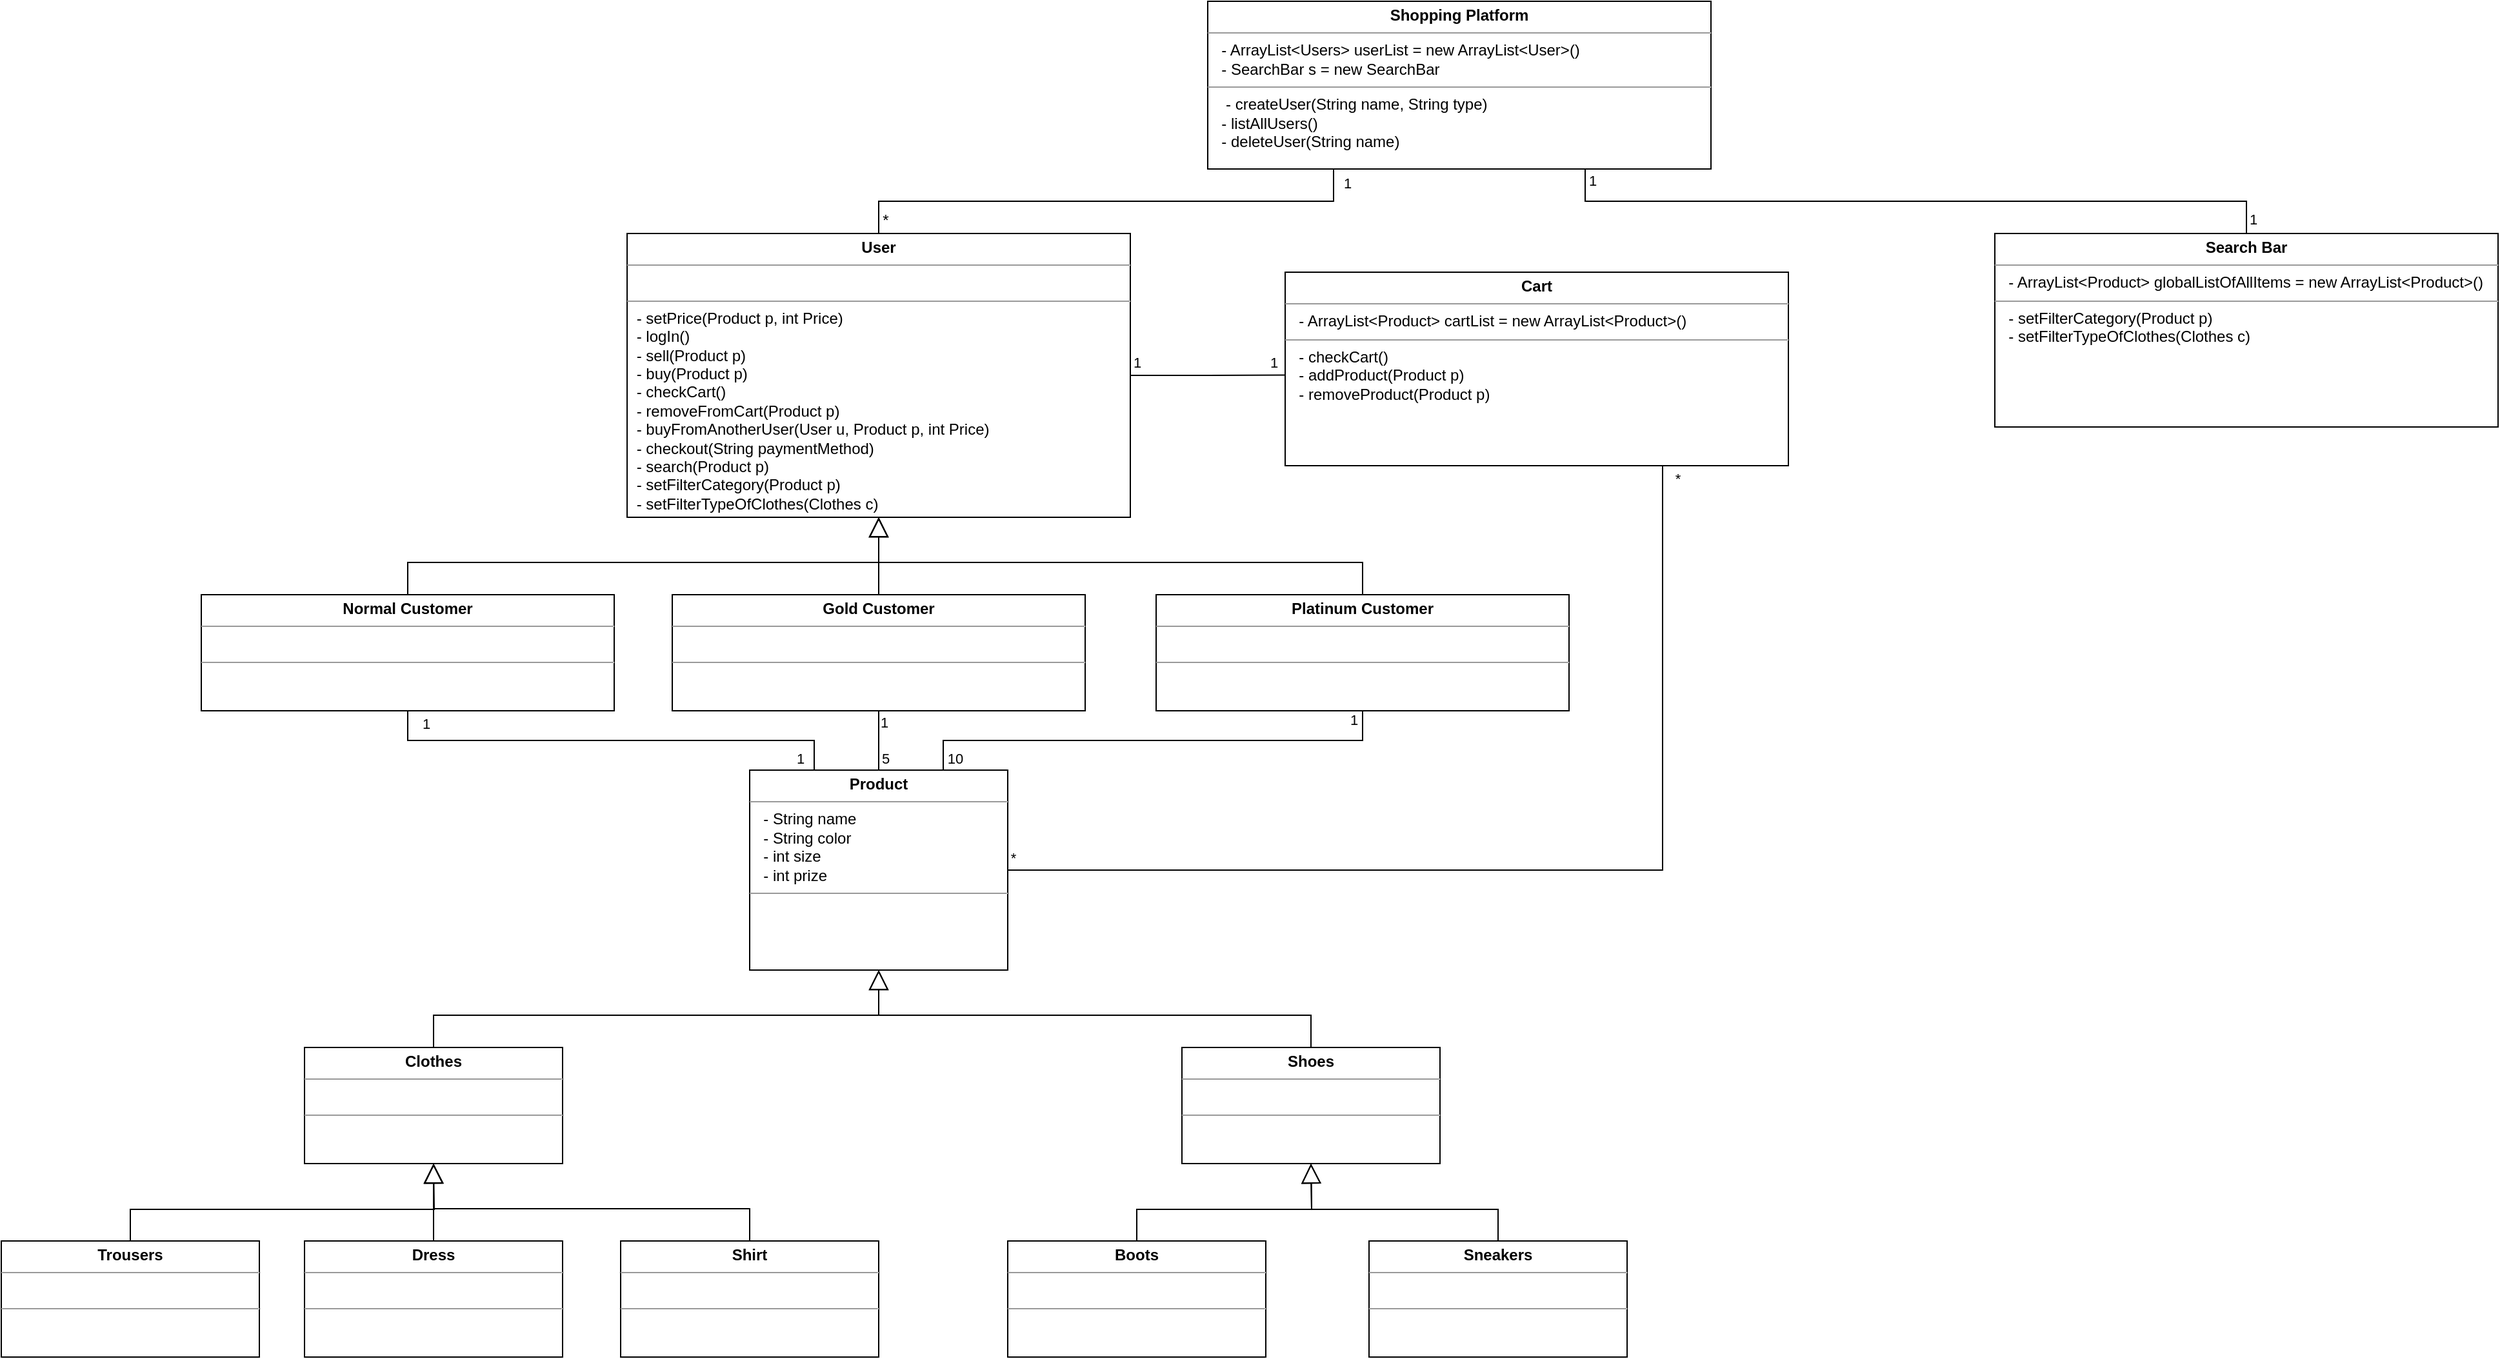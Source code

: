 <mxfile version="14.0.0" type="device"><diagram id="9dw97MNldqjv4fINuZMA" name="Page-1"><mxGraphModel dx="771" dy="448" grid="1" gridSize="10" guides="1" tooltips="1" connect="1" arrows="1" fold="1" page="1" pageScale="1" pageWidth="2336" pageHeight="1654" math="0" shadow="0"><root><mxCell id="0"/><mxCell id="1" parent="0"/><mxCell id="__ZSjrGeY3GL_7-INzTk-33" style="edgeStyle=orthogonalEdgeStyle;rounded=0;orthogonalLoop=1;jettySize=auto;html=1;exitX=1;exitY=0.5;exitDx=0;exitDy=0;endArrow=none;endFill=0;endSize=13;strokeWidth=1;" edge="1" parent="1" source="__ZSjrGeY3GL_7-INzTk-1"><mxGeometry relative="1" as="geometry"><mxPoint x="1196" y="529.765" as="targetPoint"/></mxGeometry></mxCell><mxCell id="__ZSjrGeY3GL_7-INzTk-51" value="1" style="edgeLabel;html=1;align=center;verticalAlign=middle;resizable=0;points=[];" vertex="1" connectable="0" parent="__ZSjrGeY3GL_7-INzTk-33"><mxGeometry x="-0.921" y="2" relative="1" as="geometry"><mxPoint y="-8" as="offset"/></mxGeometry></mxCell><mxCell id="__ZSjrGeY3GL_7-INzTk-52" value="1" style="edgeLabel;html=1;align=center;verticalAlign=middle;resizable=0;points=[];" vertex="1" connectable="0" parent="__ZSjrGeY3GL_7-INzTk-33"><mxGeometry x="0.846" relative="1" as="geometry"><mxPoint y="-9.77" as="offset"/></mxGeometry></mxCell><mxCell id="__ZSjrGeY3GL_7-INzTk-35" style="edgeStyle=orthogonalEdgeStyle;rounded=0;orthogonalLoop=1;jettySize=auto;html=1;exitX=0.5;exitY=0;exitDx=0;exitDy=0;entryX=0.25;entryY=1;entryDx=0;entryDy=0;endArrow=none;endFill=0;endSize=13;strokeWidth=1;" edge="1" parent="1" source="__ZSjrGeY3GL_7-INzTk-1" target="__ZSjrGeY3GL_7-INzTk-13"><mxGeometry relative="1" as="geometry"/></mxCell><mxCell id="__ZSjrGeY3GL_7-INzTk-36" value="1" style="edgeLabel;html=1;align=center;verticalAlign=middle;resizable=0;points=[];" vertex="1" connectable="0" parent="__ZSjrGeY3GL_7-INzTk-35"><mxGeometry x="0.967" y="-10" relative="1" as="geometry"><mxPoint y="4" as="offset"/></mxGeometry></mxCell><mxCell id="__ZSjrGeY3GL_7-INzTk-1" value="&lt;p style=&quot;margin: 0px ; margin-top: 4px ; text-align: center&quot;&gt;&lt;b&gt;User&lt;/b&gt;&lt;/p&gt;&lt;hr size=&quot;1&quot;&gt;&lt;p style=&quot;margin: 0px ; margin-left: 4px&quot;&gt;&lt;br&gt;&lt;/p&gt;&lt;hr size=&quot;1&quot;&gt;&lt;p style=&quot;margin: 0px ; margin-left: 4px&quot;&gt;&amp;nbsp;- setPrice(Product p, int Price)&lt;/p&gt;&lt;p style=&quot;margin: 0px ; margin-left: 4px&quot;&gt;&amp;nbsp;- logIn()&lt;/p&gt;&lt;p style=&quot;margin: 0px ; margin-left: 4px&quot;&gt;&amp;nbsp;- sell(Product p)&lt;/p&gt;&lt;p style=&quot;margin: 0px ; margin-left: 4px&quot;&gt;&amp;nbsp;- buy(Product p)&lt;/p&gt;&lt;p style=&quot;margin: 0px ; margin-left: 4px&quot;&gt;&amp;nbsp;- checkCart()&lt;/p&gt;&lt;p style=&quot;margin: 0px ; margin-left: 4px&quot;&gt;&amp;nbsp;- removeFromCart(Product p)&lt;/p&gt;&lt;p style=&quot;margin: 0px ; margin-left: 4px&quot;&gt;&amp;nbsp;- buyFromAnotherUser(User u, Product p, int Price)&lt;/p&gt;&lt;p style=&quot;margin: 0px ; margin-left: 4px&quot;&gt;&amp;nbsp;- checkout(String paymentMethod)&lt;/p&gt;&lt;p style=&quot;margin: 0px ; margin-left: 4px&quot;&gt;&amp;nbsp;- search(Product p)&lt;/p&gt;&lt;p style=&quot;margin: 0px ; margin-left: 4px&quot;&gt;&amp;nbsp;- setFilterCategory(Product p)&lt;/p&gt;&lt;p style=&quot;margin: 0px ; margin-left: 4px&quot;&gt;&lt;/p&gt;&lt;p style=&quot;margin: 0px ; margin-left: 4px&quot;&gt;&amp;nbsp;- setFilterTypeOfClothes(Clothes c)&lt;/p&gt;" style="verticalAlign=top;align=left;overflow=fill;fontSize=12;fontFamily=Helvetica;html=1;" vertex="1" parent="1"><mxGeometry x="686" y="420" width="390" height="220" as="geometry"/></mxCell><mxCell id="__ZSjrGeY3GL_7-INzTk-3" value="&lt;p style=&quot;margin: 0px ; margin-top: 4px ; text-align: center&quot;&gt;&lt;b&gt;Search Bar&lt;/b&gt;&lt;/p&gt;&lt;hr size=&quot;1&quot;&gt;&lt;p style=&quot;margin: 0px ; margin-left: 4px&quot;&gt;&amp;nbsp; - ArrayList&amp;lt;Product&amp;gt; globalListOfAllItems = new ArrayList&amp;lt;Product&amp;gt;()&lt;br&gt;&lt;/p&gt;&lt;hr size=&quot;1&quot;&gt;&lt;p style=&quot;margin: 0px ; margin-left: 4px&quot;&gt;&amp;nbsp; - setFilterCategory(Product p)&lt;/p&gt;&lt;p style=&quot;margin: 0px ; margin-left: 4px&quot;&gt;&amp;nbsp; - setFilterTypeOfClothes(Clothes c)&lt;/p&gt;" style="verticalAlign=top;align=left;overflow=fill;fontSize=12;fontFamily=Helvetica;html=1;" vertex="1" parent="1"><mxGeometry x="1746" y="420" width="390" height="150" as="geometry"/></mxCell><mxCell id="__ZSjrGeY3GL_7-INzTk-8" style="edgeStyle=orthogonalEdgeStyle;rounded=0;orthogonalLoop=1;jettySize=auto;html=1;exitX=0.5;exitY=0;exitDx=0;exitDy=0;entryX=0.5;entryY=1;entryDx=0;entryDy=0;endArrow=block;endFill=0;strokeWidth=1;endSize=13;" edge="1" parent="1" source="__ZSjrGeY3GL_7-INzTk-4" target="__ZSjrGeY3GL_7-INzTk-1"><mxGeometry relative="1" as="geometry"/></mxCell><mxCell id="__ZSjrGeY3GL_7-INzTk-40" style="edgeStyle=orthogonalEdgeStyle;rounded=0;orthogonalLoop=1;jettySize=auto;html=1;exitX=0.5;exitY=1;exitDx=0;exitDy=0;entryX=0.25;entryY=0;entryDx=0;entryDy=0;endArrow=none;endFill=0;endSize=13;strokeWidth=1;" edge="1" parent="1" source="__ZSjrGeY3GL_7-INzTk-4" target="__ZSjrGeY3GL_7-INzTk-14"><mxGeometry relative="1" as="geometry"/></mxCell><mxCell id="__ZSjrGeY3GL_7-INzTk-43" value="1" style="edgeLabel;html=1;align=center;verticalAlign=middle;resizable=0;points=[];" vertex="1" connectable="0" parent="__ZSjrGeY3GL_7-INzTk-40"><mxGeometry x="-0.895" y="2" relative="1" as="geometry"><mxPoint x="12" y="-9.2" as="offset"/></mxGeometry></mxCell><mxCell id="__ZSjrGeY3GL_7-INzTk-46" value="1" style="edgeLabel;html=1;align=center;verticalAlign=middle;resizable=0;points=[];" vertex="1" connectable="0" parent="__ZSjrGeY3GL_7-INzTk-40"><mxGeometry x="0.908" y="-1" relative="1" as="geometry"><mxPoint x="-10" y="7.6" as="offset"/></mxGeometry></mxCell><mxCell id="__ZSjrGeY3GL_7-INzTk-4" value="&lt;p style=&quot;margin: 0px ; margin-top: 4px ; text-align: center&quot;&gt;&lt;b&gt;Normal Customer&lt;/b&gt;&lt;/p&gt;&lt;hr size=&quot;1&quot;&gt;&lt;p style=&quot;margin: 0px ; margin-left: 4px&quot;&gt;&lt;br&gt;&lt;/p&gt;&lt;hr size=&quot;1&quot;&gt;&lt;p style=&quot;margin: 0px ; margin-left: 4px&quot;&gt;&lt;span style=&quot;font-size: 12px&quot;&gt;&lt;br&gt;&lt;/span&gt;&lt;/p&gt;" style="verticalAlign=top;align=left;overflow=fill;fontSize=12;fontFamily=Helvetica;html=1;" vertex="1" parent="1"><mxGeometry x="356" y="700" width="320" height="90" as="geometry"/></mxCell><mxCell id="__ZSjrGeY3GL_7-INzTk-12" style="edgeStyle=orthogonalEdgeStyle;rounded=0;orthogonalLoop=1;jettySize=auto;html=1;exitX=0.5;exitY=0;exitDx=0;exitDy=0;endArrow=block;endFill=0;endSize=13;strokeWidth=1;" edge="1" parent="1" source="__ZSjrGeY3GL_7-INzTk-6" target="__ZSjrGeY3GL_7-INzTk-1"><mxGeometry relative="1" as="geometry"/></mxCell><mxCell id="__ZSjrGeY3GL_7-INzTk-38" style="edgeStyle=orthogonalEdgeStyle;rounded=0;orthogonalLoop=1;jettySize=auto;html=1;exitX=0.5;exitY=1;exitDx=0;exitDy=0;entryX=0.5;entryY=0;entryDx=0;entryDy=0;endArrow=none;endFill=0;endSize=13;strokeWidth=1;" edge="1" parent="1" source="__ZSjrGeY3GL_7-INzTk-6" target="__ZSjrGeY3GL_7-INzTk-14"><mxGeometry relative="1" as="geometry"/></mxCell><mxCell id="__ZSjrGeY3GL_7-INzTk-44" value="1" style="edgeLabel;html=1;align=center;verticalAlign=middle;resizable=0;points=[];" vertex="1" connectable="0" parent="__ZSjrGeY3GL_7-INzTk-38"><mxGeometry x="-0.712" y="2" relative="1" as="geometry"><mxPoint x="2" y="2" as="offset"/></mxGeometry></mxCell><mxCell id="__ZSjrGeY3GL_7-INzTk-49" value="5" style="edgeLabel;html=1;align=center;verticalAlign=middle;resizable=0;points=[];" vertex="1" connectable="0" parent="__ZSjrGeY3GL_7-INzTk-38"><mxGeometry x="0.662" y="1" relative="1" as="geometry"><mxPoint x="4" y="-1" as="offset"/></mxGeometry></mxCell><mxCell id="__ZSjrGeY3GL_7-INzTk-6" value="&lt;p style=&quot;margin: 0px ; margin-top: 4px ; text-align: center&quot;&gt;&lt;b&gt;Gold Customer&lt;/b&gt;&lt;/p&gt;&lt;hr size=&quot;1&quot;&gt;&lt;p style=&quot;margin: 0px ; margin-left: 4px&quot;&gt;&lt;br&gt;&lt;/p&gt;&lt;hr size=&quot;1&quot;&gt;&lt;p style=&quot;margin: 0px ; margin-left: 4px&quot;&gt;&lt;span style=&quot;font-size: 12px&quot;&gt;&lt;br&gt;&lt;/span&gt;&lt;/p&gt;" style="verticalAlign=top;align=left;overflow=fill;fontSize=12;fontFamily=Helvetica;html=1;" vertex="1" parent="1"><mxGeometry x="721" y="700" width="320" height="90" as="geometry"/></mxCell><mxCell id="__ZSjrGeY3GL_7-INzTk-11" style="edgeStyle=orthogonalEdgeStyle;rounded=0;orthogonalLoop=1;jettySize=auto;html=1;exitX=0.5;exitY=0;exitDx=0;exitDy=0;endArrow=block;endFill=0;endSize=13;strokeWidth=1;" edge="1" parent="1" source="__ZSjrGeY3GL_7-INzTk-7" target="__ZSjrGeY3GL_7-INzTk-1"><mxGeometry relative="1" as="geometry"/></mxCell><mxCell id="__ZSjrGeY3GL_7-INzTk-41" style="edgeStyle=orthogonalEdgeStyle;rounded=0;orthogonalLoop=1;jettySize=auto;html=1;exitX=0.5;exitY=1;exitDx=0;exitDy=0;entryX=0.75;entryY=0;entryDx=0;entryDy=0;endArrow=none;endFill=0;endSize=13;strokeWidth=1;" edge="1" parent="1" source="__ZSjrGeY3GL_7-INzTk-7" target="__ZSjrGeY3GL_7-INzTk-14"><mxGeometry relative="1" as="geometry"/></mxCell><mxCell id="__ZSjrGeY3GL_7-INzTk-45" value="1" style="edgeLabel;html=1;align=center;verticalAlign=middle;resizable=0;points=[];" vertex="1" connectable="0" parent="__ZSjrGeY3GL_7-INzTk-41"><mxGeometry x="-0.971" y="-1" relative="1" as="geometry"><mxPoint x="-6" y="1" as="offset"/></mxGeometry></mxCell><mxCell id="__ZSjrGeY3GL_7-INzTk-50" value="10" style="edgeLabel;html=1;align=center;verticalAlign=middle;resizable=0;points=[];" vertex="1" connectable="0" parent="__ZSjrGeY3GL_7-INzTk-41"><mxGeometry x="0.969" y="1" relative="1" as="geometry"><mxPoint x="8" y="-3.2" as="offset"/></mxGeometry></mxCell><mxCell id="__ZSjrGeY3GL_7-INzTk-7" value="&lt;p style=&quot;margin: 0px ; margin-top: 4px ; text-align: center&quot;&gt;&lt;b&gt;Platinum Customer&lt;/b&gt;&lt;/p&gt;&lt;hr size=&quot;1&quot;&gt;&lt;p style=&quot;margin: 0px ; margin-left: 4px&quot;&gt;&lt;br&gt;&lt;/p&gt;&lt;hr size=&quot;1&quot;&gt;&lt;p style=&quot;margin: 0px ; margin-left: 4px&quot;&gt;&lt;span style=&quot;font-size: 12px&quot;&gt;&lt;br&gt;&lt;/span&gt;&lt;/p&gt;" style="verticalAlign=top;align=left;overflow=fill;fontSize=12;fontFamily=Helvetica;html=1;" vertex="1" parent="1"><mxGeometry x="1096" y="700" width="320" height="90" as="geometry"/></mxCell><mxCell id="__ZSjrGeY3GL_7-INzTk-39" style="edgeStyle=orthogonalEdgeStyle;rounded=0;orthogonalLoop=1;jettySize=auto;html=1;exitX=0.75;exitY=1;exitDx=0;exitDy=0;entryX=0.5;entryY=0;entryDx=0;entryDy=0;endArrow=none;endFill=0;endSize=13;strokeWidth=1;" edge="1" parent="1" source="__ZSjrGeY3GL_7-INzTk-13" target="__ZSjrGeY3GL_7-INzTk-3"><mxGeometry relative="1" as="geometry"/></mxCell><mxCell id="__ZSjrGeY3GL_7-INzTk-53" value="1" style="edgeLabel;html=1;align=center;verticalAlign=middle;resizable=0;points=[];" vertex="1" connectable="0" parent="__ZSjrGeY3GL_7-INzTk-39"><mxGeometry x="-0.985" relative="1" as="geometry"><mxPoint x="5.5" y="4.6" as="offset"/></mxGeometry></mxCell><mxCell id="__ZSjrGeY3GL_7-INzTk-54" value="1" style="edgeLabel;html=1;align=center;verticalAlign=middle;resizable=0;points=[];" vertex="1" connectable="0" parent="__ZSjrGeY3GL_7-INzTk-39"><mxGeometry x="0.955" y="3" relative="1" as="geometry"><mxPoint x="2" y="1.48" as="offset"/></mxGeometry></mxCell><mxCell id="__ZSjrGeY3GL_7-INzTk-13" value="&lt;p style=&quot;margin: 0px ; margin-top: 4px ; text-align: center&quot;&gt;&lt;b&gt;Shopping Platform&lt;/b&gt;&lt;/p&gt;&lt;hr size=&quot;1&quot;&gt;&lt;p style=&quot;margin: 0px ; margin-left: 4px&quot;&gt;&amp;nbsp; - ArrayList&amp;lt;Users&amp;gt; userList = new ArrayList&amp;lt;User&amp;gt;()&lt;/p&gt;&lt;p style=&quot;margin: 0px ; margin-left: 4px&quot;&gt;&amp;nbsp; - SearchBar s = new SearchBar&lt;/p&gt;&lt;hr size=&quot;1&quot;&gt;&lt;p style=&quot;margin: 0px ; margin-left: 4px&quot;&gt;&amp;nbsp;&lt;span&gt;&amp;nbsp; - createUser(String name, String type)&lt;/span&gt;&lt;/p&gt;&lt;p style=&quot;margin: 0px ; margin-left: 4px&quot;&gt;&amp;nbsp; - listAllUsers()&lt;/p&gt;&lt;p style=&quot;margin: 0px ; margin-left: 4px&quot;&gt;&amp;nbsp; - deleteUser(String name)&lt;/p&gt;" style="verticalAlign=top;align=left;overflow=fill;fontSize=12;fontFamily=Helvetica;html=1;" vertex="1" parent="1"><mxGeometry x="1136" y="240" width="390" height="130" as="geometry"/></mxCell><mxCell id="__ZSjrGeY3GL_7-INzTk-14" value="&lt;p style=&quot;margin: 0px ; margin-top: 4px ; text-align: center&quot;&gt;&lt;b&gt;Product&lt;/b&gt;&lt;/p&gt;&lt;hr size=&quot;1&quot;&gt;&lt;p style=&quot;margin: 0px ; margin-left: 4px&quot;&gt;&amp;nbsp; - String name&lt;/p&gt;&lt;p style=&quot;margin: 0px ; margin-left: 4px&quot;&gt;&amp;nbsp; - String color&lt;/p&gt;&lt;p style=&quot;margin: 0px ; margin-left: 4px&quot;&gt;&amp;nbsp; - int size&lt;/p&gt;&lt;p style=&quot;margin: 0px ; margin-left: 4px&quot;&gt;&amp;nbsp; - int prize&lt;/p&gt;&lt;hr size=&quot;1&quot;&gt;&lt;p style=&quot;margin: 0px ; margin-left: 4px&quot;&gt;&lt;br&gt;&lt;/p&gt;" style="verticalAlign=top;align=left;overflow=fill;fontSize=12;fontFamily=Helvetica;html=1;" vertex="1" parent="1"><mxGeometry x="781" y="836" width="200" height="155" as="geometry"/></mxCell><mxCell id="__ZSjrGeY3GL_7-INzTk-15" style="edgeStyle=orthogonalEdgeStyle;rounded=0;orthogonalLoop=1;jettySize=auto;html=1;exitX=0.5;exitY=0;exitDx=0;exitDy=0;entryX=0.5;entryY=1;entryDx=0;entryDy=0;endArrow=block;endFill=0;strokeWidth=1;endSize=13;" edge="1" parent="1" source="__ZSjrGeY3GL_7-INzTk-16" target="__ZSjrGeY3GL_7-INzTk-14"><mxGeometry relative="1" as="geometry"/></mxCell><mxCell id="__ZSjrGeY3GL_7-INzTk-16" value="&lt;p style=&quot;margin: 0px ; margin-top: 4px ; text-align: center&quot;&gt;&lt;b&gt;Clothes&lt;/b&gt;&lt;/p&gt;&lt;hr size=&quot;1&quot;&gt;&lt;p style=&quot;margin: 0px ; margin-left: 4px&quot;&gt;&lt;br&gt;&lt;/p&gt;&lt;hr size=&quot;1&quot;&gt;&lt;p style=&quot;margin: 0px ; margin-left: 4px&quot;&gt;&lt;span style=&quot;font-size: 12px&quot;&gt;&lt;br&gt;&lt;/span&gt;&lt;/p&gt;" style="verticalAlign=top;align=left;overflow=fill;fontSize=12;fontFamily=Helvetica;html=1;" vertex="1" parent="1"><mxGeometry x="436" y="1051" width="200" height="90" as="geometry"/></mxCell><mxCell id="__ZSjrGeY3GL_7-INzTk-19" style="edgeStyle=orthogonalEdgeStyle;rounded=0;orthogonalLoop=1;jettySize=auto;html=1;exitX=0.5;exitY=0;exitDx=0;exitDy=0;endArrow=block;endFill=0;endSize=13;strokeWidth=1;" edge="1" parent="1" source="__ZSjrGeY3GL_7-INzTk-20" target="__ZSjrGeY3GL_7-INzTk-14"><mxGeometry relative="1" as="geometry"/></mxCell><mxCell id="__ZSjrGeY3GL_7-INzTk-20" value="&lt;p style=&quot;margin: 0px ; margin-top: 4px ; text-align: center&quot;&gt;&lt;b&gt;Shoes&lt;/b&gt;&lt;/p&gt;&lt;hr size=&quot;1&quot;&gt;&lt;p style=&quot;margin: 0px ; margin-left: 4px&quot;&gt;&lt;br&gt;&lt;/p&gt;&lt;hr size=&quot;1&quot;&gt;&lt;p style=&quot;margin: 0px ; margin-left: 4px&quot;&gt;&lt;span style=&quot;font-size: 12px&quot;&gt;&lt;br&gt;&lt;/span&gt;&lt;/p&gt;" style="verticalAlign=top;align=left;overflow=fill;fontSize=12;fontFamily=Helvetica;html=1;" vertex="1" parent="1"><mxGeometry x="1116" y="1051" width="200" height="90" as="geometry"/></mxCell><mxCell id="__ZSjrGeY3GL_7-INzTk-23" style="edgeStyle=orthogonalEdgeStyle;rounded=0;orthogonalLoop=1;jettySize=auto;html=1;exitX=0.5;exitY=0;exitDx=0;exitDy=0;entryX=0.5;entryY=1;entryDx=0;entryDy=0;endArrow=block;endFill=0;strokeWidth=1;endSize=13;" edge="1" parent="1" source="__ZSjrGeY3GL_7-INzTk-24"><mxGeometry relative="1" as="geometry"><mxPoint x="1216" y="1141" as="targetPoint"/></mxGeometry></mxCell><mxCell id="__ZSjrGeY3GL_7-INzTk-24" value="&lt;p style=&quot;margin: 0px ; margin-top: 4px ; text-align: center&quot;&gt;&lt;b&gt;Boots&lt;/b&gt;&lt;/p&gt;&lt;hr size=&quot;1&quot;&gt;&lt;p style=&quot;margin: 0px ; margin-left: 4px&quot;&gt;&lt;br&gt;&lt;/p&gt;&lt;hr size=&quot;1&quot;&gt;&lt;p style=&quot;margin: 0px ; margin-left: 4px&quot;&gt;&lt;span style=&quot;font-size: 12px&quot;&gt;&lt;br&gt;&lt;/span&gt;&lt;/p&gt;" style="verticalAlign=top;align=left;overflow=fill;fontSize=12;fontFamily=Helvetica;html=1;" vertex="1" parent="1"><mxGeometry x="981" y="1201" width="200" height="90" as="geometry"/></mxCell><mxCell id="__ZSjrGeY3GL_7-INzTk-25" style="edgeStyle=orthogonalEdgeStyle;rounded=0;orthogonalLoop=1;jettySize=auto;html=1;exitX=0.5;exitY=0;exitDx=0;exitDy=0;endArrow=block;endFill=0;endSize=13;strokeWidth=1;" edge="1" parent="1" source="__ZSjrGeY3GL_7-INzTk-26"><mxGeometry relative="1" as="geometry"><mxPoint x="1216" y="1141" as="targetPoint"/></mxGeometry></mxCell><mxCell id="__ZSjrGeY3GL_7-INzTk-26" value="&lt;p style=&quot;margin: 0px ; margin-top: 4px ; text-align: center&quot;&gt;&lt;b&gt;Sneakers&lt;/b&gt;&lt;/p&gt;&lt;hr size=&quot;1&quot;&gt;&lt;p style=&quot;margin: 0px ; margin-left: 4px&quot;&gt;&lt;br&gt;&lt;/p&gt;&lt;hr size=&quot;1&quot;&gt;&lt;p style=&quot;margin: 0px ; margin-left: 4px&quot;&gt;&lt;span style=&quot;font-size: 12px&quot;&gt;&lt;br&gt;&lt;/span&gt;&lt;/p&gt;" style="verticalAlign=top;align=left;overflow=fill;fontSize=12;fontFamily=Helvetica;html=1;" vertex="1" parent="1"><mxGeometry x="1261" y="1201" width="200" height="90" as="geometry"/></mxCell><mxCell id="__ZSjrGeY3GL_7-INzTk-27" style="edgeStyle=orthogonalEdgeStyle;rounded=0;orthogonalLoop=1;jettySize=auto;html=1;exitX=0.5;exitY=0;exitDx=0;exitDy=0;entryX=0.5;entryY=1;entryDx=0;entryDy=0;endArrow=block;endFill=0;strokeWidth=1;endSize=13;" edge="1" parent="1" source="__ZSjrGeY3GL_7-INzTk-28"><mxGeometry relative="1" as="geometry"><mxPoint x="536" y="1141" as="targetPoint"/></mxGeometry></mxCell><mxCell id="__ZSjrGeY3GL_7-INzTk-28" value="&lt;p style=&quot;margin: 0px ; margin-top: 4px ; text-align: center&quot;&gt;&lt;b&gt;Trousers&lt;/b&gt;&lt;/p&gt;&lt;hr size=&quot;1&quot;&gt;&lt;p style=&quot;margin: 0px ; margin-left: 4px&quot;&gt;&lt;br&gt;&lt;/p&gt;&lt;hr size=&quot;1&quot;&gt;&lt;p style=&quot;margin: 0px ; margin-left: 4px&quot;&gt;&lt;span style=&quot;font-size: 12px&quot;&gt;&lt;br&gt;&lt;/span&gt;&lt;/p&gt;" style="verticalAlign=top;align=left;overflow=fill;fontSize=12;fontFamily=Helvetica;html=1;" vertex="1" parent="1"><mxGeometry x="201" y="1201" width="200" height="90" as="geometry"/></mxCell><mxCell id="__ZSjrGeY3GL_7-INzTk-29" style="edgeStyle=orthogonalEdgeStyle;rounded=0;orthogonalLoop=1;jettySize=auto;html=1;exitX=0.5;exitY=0;exitDx=0;exitDy=0;endArrow=block;endFill=0;endSize=13;strokeWidth=1;" edge="1" parent="1" source="__ZSjrGeY3GL_7-INzTk-30"><mxGeometry relative="1" as="geometry"><mxPoint x="536" y="1141" as="targetPoint"/></mxGeometry></mxCell><mxCell id="__ZSjrGeY3GL_7-INzTk-30" value="&lt;p style=&quot;margin: 0px ; margin-top: 4px ; text-align: center&quot;&gt;&lt;b&gt;Dress&lt;/b&gt;&lt;/p&gt;&lt;hr size=&quot;1&quot;&gt;&lt;p style=&quot;margin: 0px ; margin-left: 4px&quot;&gt;&lt;br&gt;&lt;/p&gt;&lt;hr size=&quot;1&quot;&gt;&lt;p style=&quot;margin: 0px ; margin-left: 4px&quot;&gt;&lt;span style=&quot;font-size: 12px&quot;&gt;&lt;br&gt;&lt;/span&gt;&lt;/p&gt;" style="verticalAlign=top;align=left;overflow=fill;fontSize=12;fontFamily=Helvetica;html=1;" vertex="1" parent="1"><mxGeometry x="436" y="1201" width="200" height="90" as="geometry"/></mxCell><mxCell id="__ZSjrGeY3GL_7-INzTk-32" style="edgeStyle=orthogonalEdgeStyle;rounded=0;orthogonalLoop=1;jettySize=auto;html=1;exitX=0.5;exitY=0;exitDx=0;exitDy=0;entryX=0.5;entryY=1;entryDx=0;entryDy=0;endArrow=block;endFill=0;endSize=13;strokeWidth=1;" edge="1" parent="1" source="__ZSjrGeY3GL_7-INzTk-31" target="__ZSjrGeY3GL_7-INzTk-16"><mxGeometry relative="1" as="geometry"/></mxCell><mxCell id="__ZSjrGeY3GL_7-INzTk-31" value="&lt;p style=&quot;margin: 0px ; margin-top: 4px ; text-align: center&quot;&gt;&lt;b&gt;Shirt&lt;/b&gt;&lt;/p&gt;&lt;hr size=&quot;1&quot;&gt;&lt;p style=&quot;margin: 0px ; margin-left: 4px&quot;&gt;&lt;br&gt;&lt;/p&gt;&lt;hr size=&quot;1&quot;&gt;&lt;p style=&quot;margin: 0px ; margin-left: 4px&quot;&gt;&lt;span style=&quot;font-size: 12px&quot;&gt;&lt;br&gt;&lt;/span&gt;&lt;/p&gt;" style="verticalAlign=top;align=left;overflow=fill;fontSize=12;fontFamily=Helvetica;html=1;" vertex="1" parent="1"><mxGeometry x="681" y="1201" width="200" height="90" as="geometry"/></mxCell><mxCell id="__ZSjrGeY3GL_7-INzTk-55" style="edgeStyle=orthogonalEdgeStyle;rounded=0;orthogonalLoop=1;jettySize=auto;html=1;exitX=0.75;exitY=1;exitDx=0;exitDy=0;entryX=1;entryY=0.5;entryDx=0;entryDy=0;endArrow=none;endFill=0;endSize=13;strokeWidth=1;" edge="1" parent="1" source="__ZSjrGeY3GL_7-INzTk-34" target="__ZSjrGeY3GL_7-INzTk-14"><mxGeometry relative="1" as="geometry"/></mxCell><mxCell id="__ZSjrGeY3GL_7-INzTk-56" value="*" style="edgeLabel;html=1;align=center;verticalAlign=middle;resizable=0;points=[];" vertex="1" connectable="0" parent="__ZSjrGeY3GL_7-INzTk-55"><mxGeometry x="-0.976" relative="1" as="geometry"><mxPoint x="11.5" as="offset"/></mxGeometry></mxCell><mxCell id="__ZSjrGeY3GL_7-INzTk-57" value="*" style="edgeLabel;html=1;align=center;verticalAlign=middle;resizable=0;points=[];" vertex="1" connectable="0" parent="__ZSjrGeY3GL_7-INzTk-55"><mxGeometry x="0.986" y="-2" relative="1" as="geometry"><mxPoint x="-1.72" y="-7.5" as="offset"/></mxGeometry></mxCell><mxCell id="__ZSjrGeY3GL_7-INzTk-34" value="&lt;p style=&quot;margin: 0px ; margin-top: 4px ; text-align: center&quot;&gt;&lt;b&gt;Cart&lt;/b&gt;&lt;/p&gt;&lt;hr size=&quot;1&quot;&gt;&lt;p style=&quot;margin: 0px ; margin-left: 4px&quot;&gt;&amp;nbsp; - ArrayList&amp;lt;Product&amp;gt; cartList = new ArrayList&amp;lt;Product&amp;gt;()&lt;br&gt;&lt;/p&gt;&lt;hr size=&quot;1&quot;&gt;&lt;p style=&quot;margin: 0px ; margin-left: 4px&quot;&gt;&amp;nbsp; - checkCart()&lt;/p&gt;&lt;p style=&quot;margin: 0px ; margin-left: 4px&quot;&gt;&amp;nbsp; - addProduct(Product p)&lt;/p&gt;&lt;p style=&quot;margin: 0px ; margin-left: 4px&quot;&gt;&amp;nbsp; - removeProduct(Product p)&lt;/p&gt;" style="verticalAlign=top;align=left;overflow=fill;fontSize=12;fontFamily=Helvetica;html=1;" vertex="1" parent="1"><mxGeometry x="1196" y="450" width="390" height="150" as="geometry"/></mxCell><mxCell id="__ZSjrGeY3GL_7-INzTk-37" value="*" style="text;html=1;align=center;verticalAlign=middle;resizable=0;points=[];autosize=1;" vertex="1" parent="1"><mxGeometry x="876" y="400" width="20" height="20" as="geometry"/></mxCell></root></mxGraphModel></diagram></mxfile>